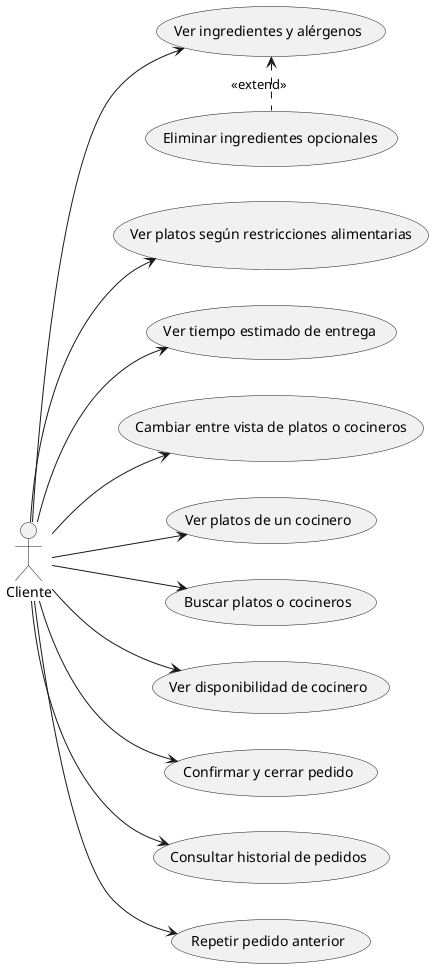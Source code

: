@startuml
left to right direction

actor Cliente

usecase "Ver platos según restricciones alimentarias" as VerPlatosRestricciones
usecase "Ver tiempo estimado de entrega" as VerTiempoEntrega
usecase "Cambiar entre vista de platos o cocineros" as CambiarVista
usecase "Ver platos de un cocinero" as VerPlatosCocinero
usecase "Buscar platos o cocineros" as Buscar
usecase "Ver disponibilidad de cocinero" as DisponibilidadCocinero
usecase "Ver ingredientes y alérgenos" as VerIngredientes
usecase "Eliminar ingredientes opcionales" as EliminarIngredientes
usecase "Confirmar y cerrar pedido" as ConfirmarPedido
usecase "Consultar historial de pedidos" as HistorialPedidos
usecase "Repetir pedido anterior" as RepetirPedido


Cliente --> VerPlatosRestricciones
Cliente --> VerTiempoEntrega
Cliente --> CambiarVista
Cliente --> VerPlatosCocinero
Cliente --> Buscar
Cliente --> DisponibilidadCocinero
Cliente --> VerIngredientes
Cliente --> ConfirmarPedido
Cliente --> HistorialPedidos
Cliente --> RepetirPedido

VerIngredientes <. EliminarIngredientes : <<extend>>


@enduml

